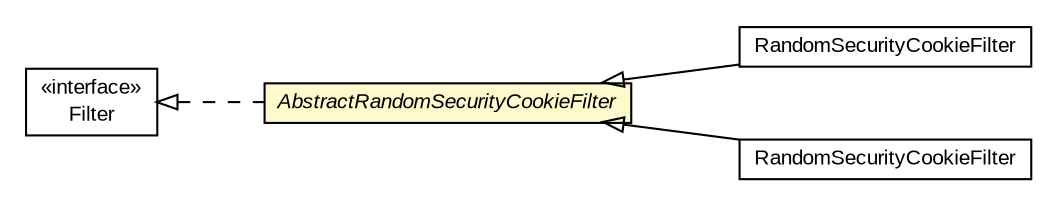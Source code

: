 #!/usr/local/bin/dot
#
# Class diagram 
# Generated by UMLGraph version R5_6-24-gf6e263 (http://www.umlgraph.org/)
#

digraph G {
	edge [fontname="arial",fontsize=10,labelfontname="arial",labelfontsize=10];
	node [fontname="arial",fontsize=10,shape=plaintext];
	nodesep=0.25;
	ranksep=0.5;
	rankdir=LR;
	// com.gwtplatform.dispatch.rpc.server.AbstractRandomSecurityCookieFilter
	c98126 [label=<<table title="com.gwtplatform.dispatch.rpc.server.AbstractRandomSecurityCookieFilter" border="0" cellborder="1" cellspacing="0" cellpadding="2" port="p" bgcolor="lemonChiffon" href="./AbstractRandomSecurityCookieFilter.html">
		<tr><td><table border="0" cellspacing="0" cellpadding="1">
<tr><td align="center" balign="center"><font face="arial italic"> AbstractRandomSecurityCookieFilter </font></td></tr>
		</table></td></tr>
		</table>>, URL="./AbstractRandomSecurityCookieFilter.html", fontname="arial", fontcolor="black", fontsize=10.0];
	// com.gwtplatform.dispatch.rpc.server.guice.RandomSecurityCookieFilter
	c98407 [label=<<table title="com.gwtplatform.dispatch.rpc.server.guice.RandomSecurityCookieFilter" border="0" cellborder="1" cellspacing="0" cellpadding="2" port="p" href="./guice/RandomSecurityCookieFilter.html">
		<tr><td><table border="0" cellspacing="0" cellpadding="1">
<tr><td align="center" balign="center"> RandomSecurityCookieFilter </td></tr>
		</table></td></tr>
		</table>>, URL="./guice/RandomSecurityCookieFilter.html", fontname="arial", fontcolor="black", fontsize=10.0];
	// com.gwtplatform.dispatch.rpc.server.spring.RandomSecurityCookieFilter
	c98439 [label=<<table title="com.gwtplatform.dispatch.rpc.server.spring.RandomSecurityCookieFilter" border="0" cellborder="1" cellspacing="0" cellpadding="2" port="p" href="./spring/RandomSecurityCookieFilter.html">
		<tr><td><table border="0" cellspacing="0" cellpadding="1">
<tr><td align="center" balign="center"> RandomSecurityCookieFilter </td></tr>
		</table></td></tr>
		</table>>, URL="./spring/RandomSecurityCookieFilter.html", fontname="arial", fontcolor="black", fontsize=10.0];
	//com.gwtplatform.dispatch.rpc.server.AbstractRandomSecurityCookieFilter implements javax.servlet.Filter
	c98752:p -> c98126:p [dir=back,arrowtail=empty,style=dashed];
	//com.gwtplatform.dispatch.rpc.server.guice.RandomSecurityCookieFilter extends com.gwtplatform.dispatch.rpc.server.AbstractRandomSecurityCookieFilter
	c98126:p -> c98407:p [dir=back,arrowtail=empty];
	//com.gwtplatform.dispatch.rpc.server.spring.RandomSecurityCookieFilter extends com.gwtplatform.dispatch.rpc.server.AbstractRandomSecurityCookieFilter
	c98126:p -> c98439:p [dir=back,arrowtail=empty];
	// javax.servlet.Filter
	c98752 [label=<<table title="javax.servlet.Filter" border="0" cellborder="1" cellspacing="0" cellpadding="2" port="p">
		<tr><td><table border="0" cellspacing="0" cellpadding="1">
<tr><td align="center" balign="center"> &#171;interface&#187; </td></tr>
<tr><td align="center" balign="center"> Filter </td></tr>
		</table></td></tr>
		</table>>, URL="null", fontname="arial", fontcolor="black", fontsize=10.0];
}

